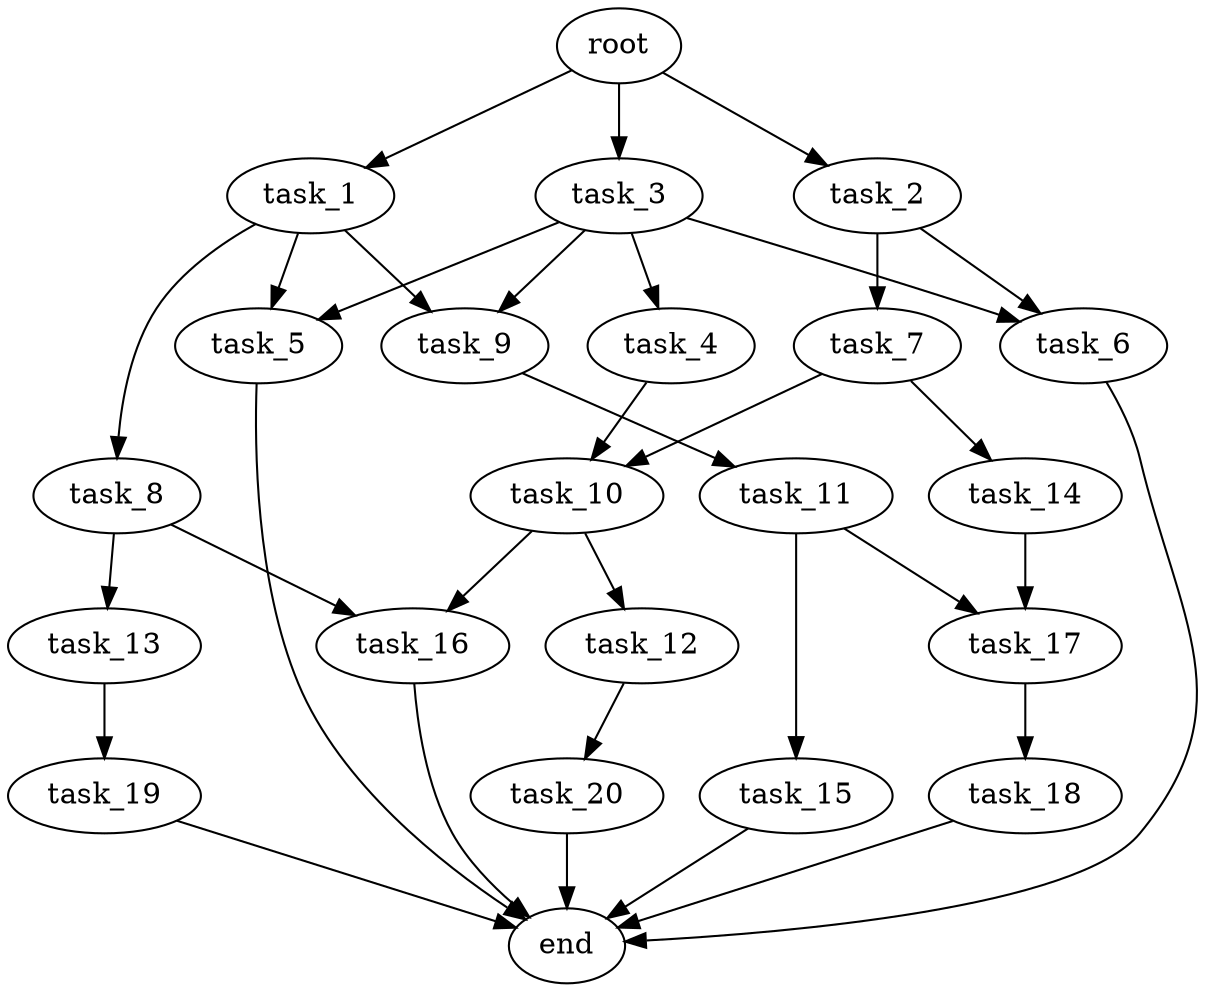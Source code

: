 digraph G {
  root [size="0.000000e+00"];
  task_1 [size="2.227679e+10"];
  task_2 [size="3.572948e+08"];
  task_3 [size="2.283305e+09"];
  task_4 [size="2.984332e+10"];
  task_5 [size="6.735325e+10"];
  task_6 [size="5.444909e+10"];
  task_7 [size="5.319804e+10"];
  task_8 [size="8.233781e+10"];
  task_9 [size="2.475873e+10"];
  task_10 [size="3.462251e+10"];
  task_11 [size="2.757222e+10"];
  task_12 [size="9.374166e+10"];
  task_13 [size="7.250514e+10"];
  task_14 [size="1.129334e+10"];
  task_15 [size="8.094972e+10"];
  task_16 [size="4.192987e+10"];
  task_17 [size="7.660769e+10"];
  task_18 [size="8.837682e+10"];
  task_19 [size="1.574423e+09"];
  task_20 [size="2.061610e+10"];
  end [size="0.000000e+00"];

  root -> task_1 [size="1.000000e-12"];
  root -> task_2 [size="1.000000e-12"];
  root -> task_3 [size="1.000000e-12"];
  task_1 -> task_5 [size="3.367663e+08"];
  task_1 -> task_8 [size="8.233781e+08"];
  task_1 -> task_9 [size="1.237936e+08"];
  task_2 -> task_6 [size="2.722454e+08"];
  task_2 -> task_7 [size="5.319804e+08"];
  task_3 -> task_4 [size="2.984332e+08"];
  task_3 -> task_5 [size="3.367663e+08"];
  task_3 -> task_6 [size="2.722454e+08"];
  task_3 -> task_9 [size="1.237936e+08"];
  task_4 -> task_10 [size="1.731126e+08"];
  task_5 -> end [size="1.000000e-12"];
  task_6 -> end [size="1.000000e-12"];
  task_7 -> task_10 [size="1.731126e+08"];
  task_7 -> task_14 [size="1.129334e+08"];
  task_8 -> task_13 [size="7.250514e+08"];
  task_8 -> task_16 [size="2.096493e+08"];
  task_9 -> task_11 [size="2.757222e+08"];
  task_10 -> task_12 [size="9.374166e+08"];
  task_10 -> task_16 [size="2.096493e+08"];
  task_11 -> task_15 [size="8.094972e+08"];
  task_11 -> task_17 [size="3.830384e+08"];
  task_12 -> task_20 [size="2.061610e+08"];
  task_13 -> task_19 [size="1.574423e+07"];
  task_14 -> task_17 [size="3.830384e+08"];
  task_15 -> end [size="1.000000e-12"];
  task_16 -> end [size="1.000000e-12"];
  task_17 -> task_18 [size="8.837682e+08"];
  task_18 -> end [size="1.000000e-12"];
  task_19 -> end [size="1.000000e-12"];
  task_20 -> end [size="1.000000e-12"];
}
